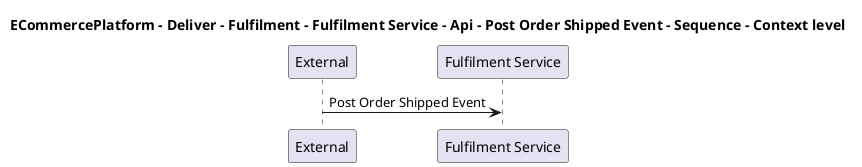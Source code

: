 @startuml

title ECommercePlatform - Deliver - Fulfilment - Fulfilment Service - Api - Post Order Shipped Event - Sequence - Context level

participant "External" as C4InterFlow.SoftwareSystems.ExternalSystem
participant "Fulfilment Service" as ECommercePlatform.Deliver.Fulfilment.SoftwareSystems.FulfilmentService

C4InterFlow.SoftwareSystems.ExternalSystem -> ECommercePlatform.Deliver.Fulfilment.SoftwareSystems.FulfilmentService : Post Order Shipped Event


@enduml
